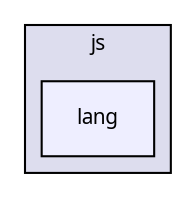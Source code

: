 digraph "packages/jquery/include/js/lang/" {
  compound=true
  node [ fontsize="10", fontname="FreeSans.ttf"];
  edge [ labelfontsize="10", labelfontname="FreeSans.ttf"];
  subgraph clusterdir_ac70f8e3a09c2f547fcfae4e5915769e {
    graph [ bgcolor="#ddddee", pencolor="black", label="js" fontname="FreeSans.ttf", fontsize="10", URL="dir_ac70f8e3a09c2f547fcfae4e5915769e.html"]
  dir_58a47dd4d39c3ec01a5bd51256d79afe [shape=box, label="lang", style="filled", fillcolor="#eeeeff", pencolor="black", URL="dir_58a47dd4d39c3ec01a5bd51256d79afe.html"];
  }
}
